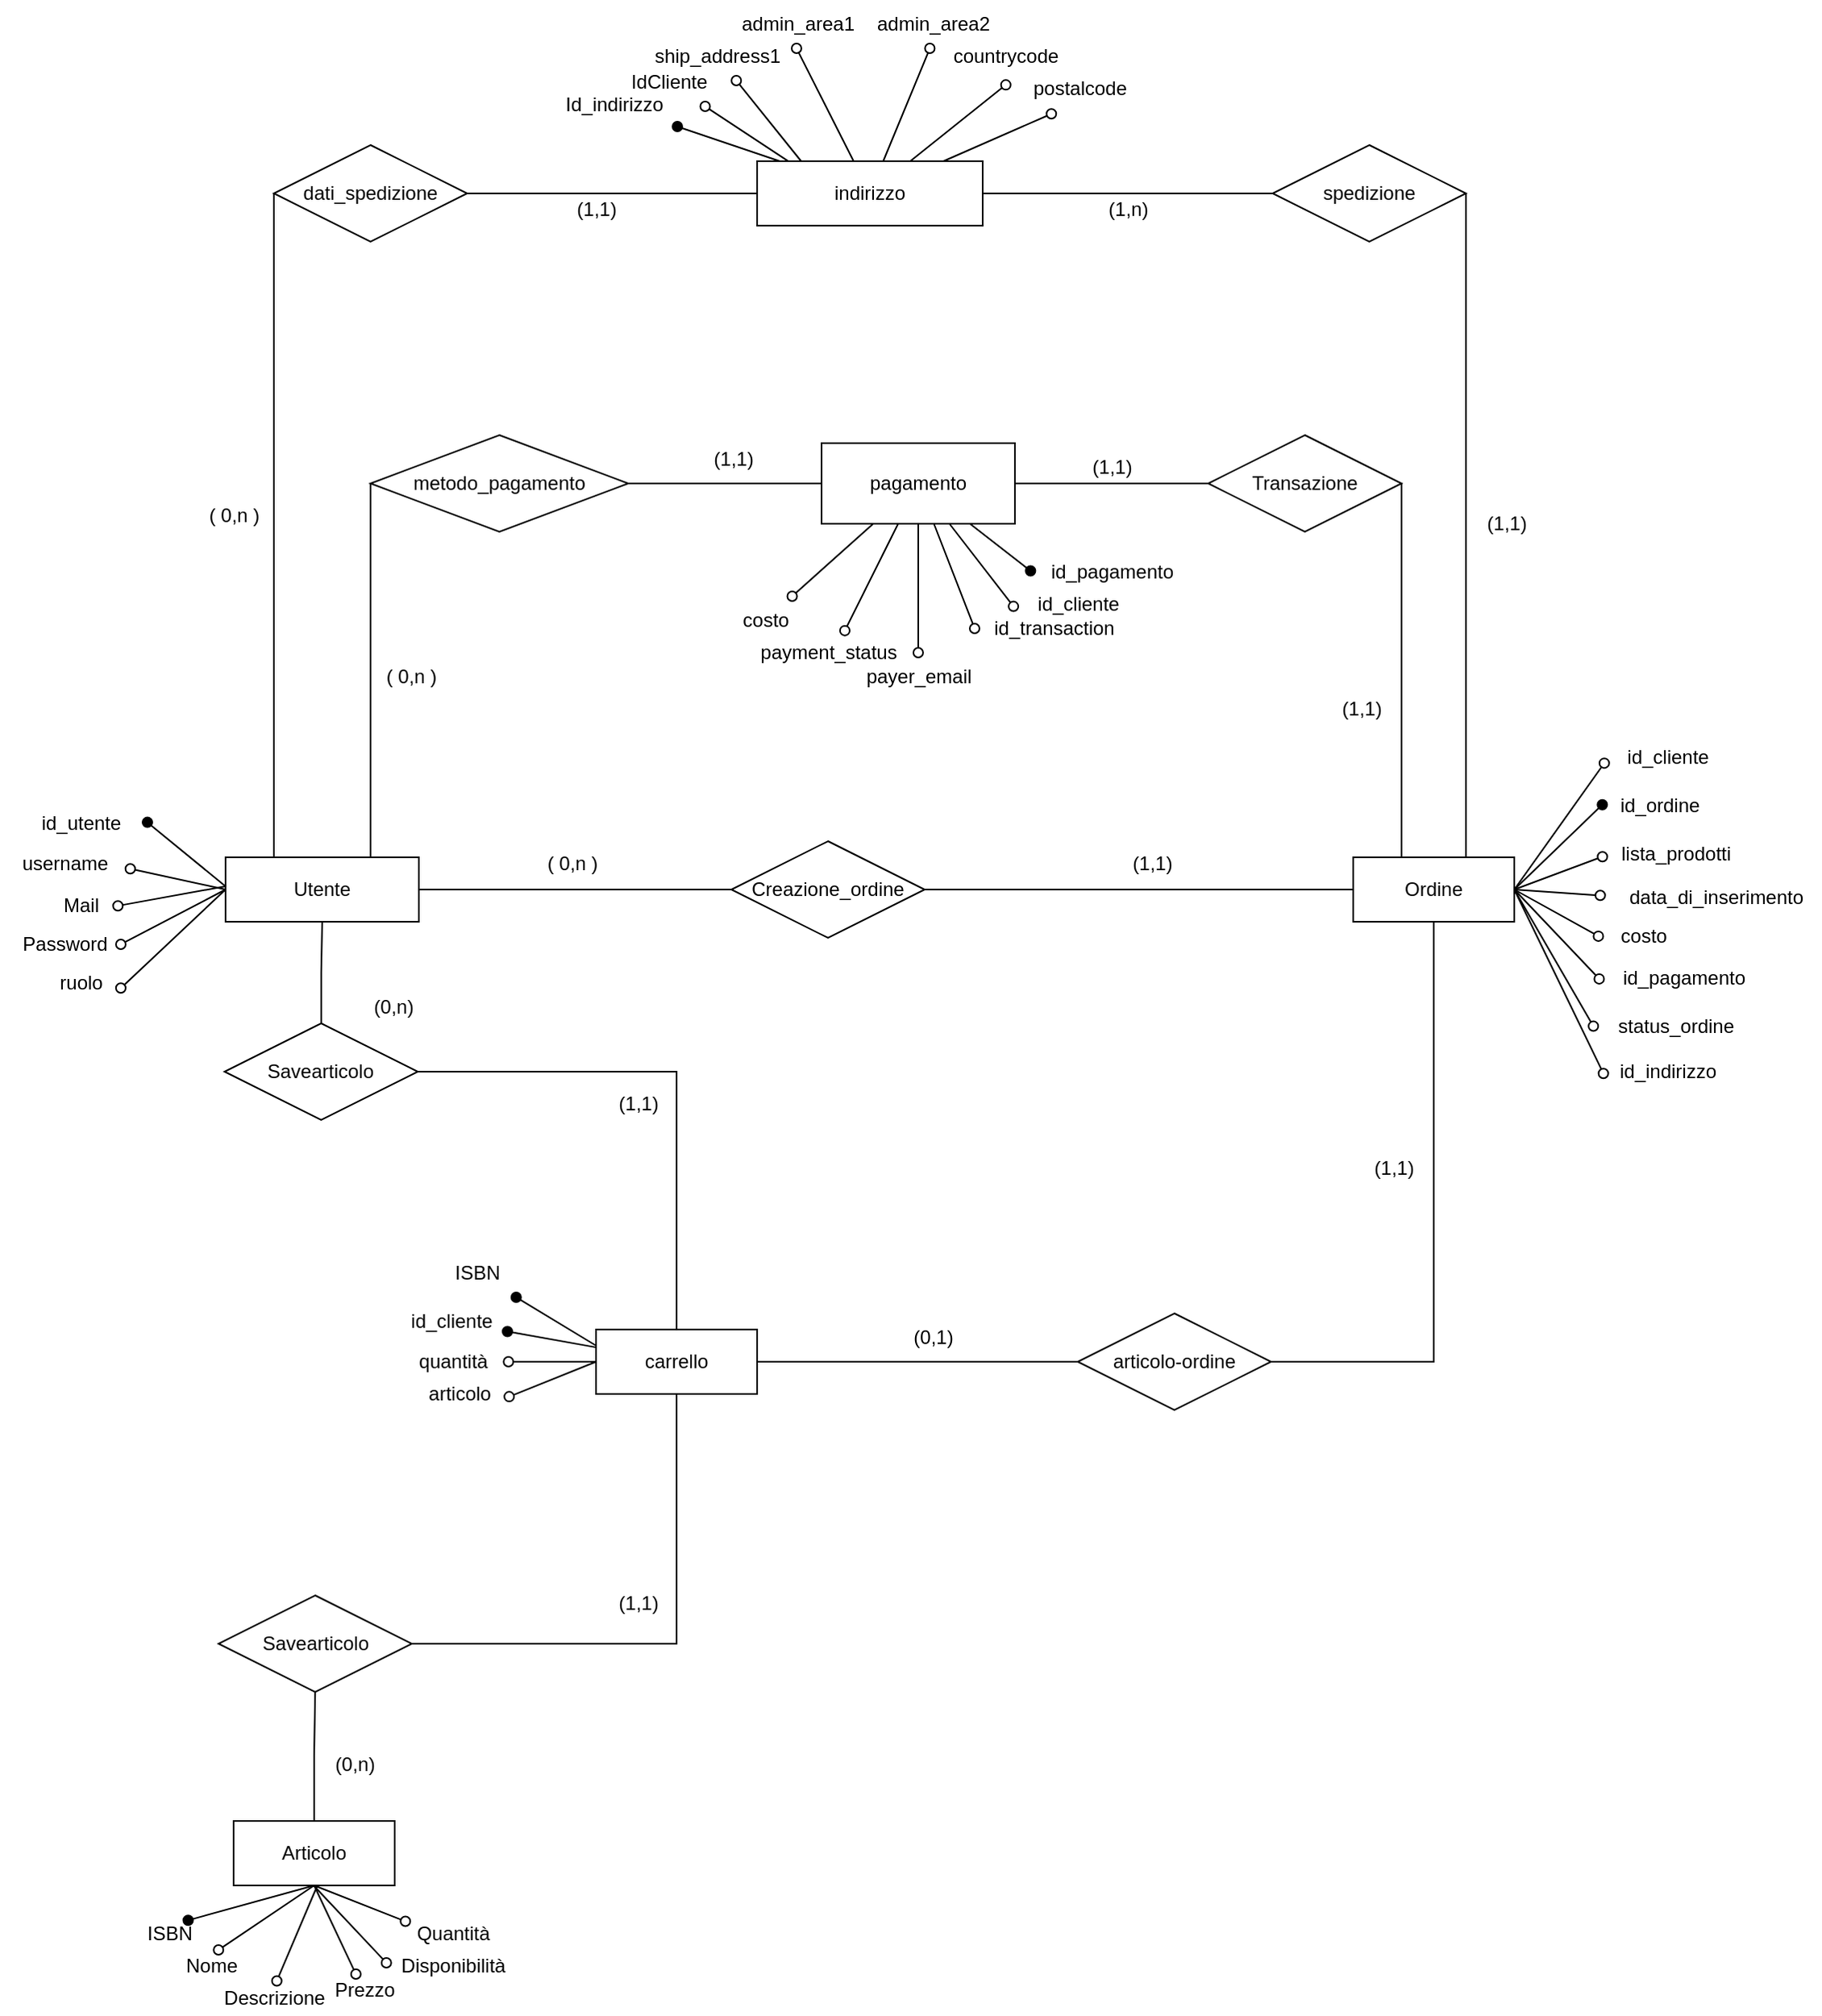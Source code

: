 <mxfile version="20.8.5" type="device"><diagram id="s4-X0F4J8f-oM6uxIQLd" name="Page-1"><mxGraphModel dx="2736" dy="3329" grid="1" gridSize="10" guides="1" tooltips="1" connect="1" arrows="1" fold="1" page="1" pageScale="1" pageWidth="827" pageHeight="1169" math="0" shadow="0"><root><mxCell id="0"/><mxCell id="1" parent="0"/><mxCell id="kts2drxW9-Rgoy_wRxIg-16" value="" style="edgeStyle=orthogonalEdgeStyle;rounded=0;orthogonalLoop=1;jettySize=auto;html=1;endArrow=none;endFill=0;startArrow=none;" parent="1" source="XBCKdjsKFvQC76jms-Pz-23" target="kts2drxW9-Rgoy_wRxIg-15" edge="1"><mxGeometry relative="1" as="geometry"><mxPoint x="410" y="-540" as="sourcePoint"/></mxGeometry></mxCell><mxCell id="7QX3rVNsR_C5F85BsBjt-18" style="edgeStyle=orthogonalEdgeStyle;rounded=0;orthogonalLoop=1;jettySize=auto;html=1;entryX=0;entryY=0.5;entryDx=0;entryDy=0;endArrow=none;endFill=0;exitX=0.25;exitY=0;exitDx=0;exitDy=0;" parent="1" source="kts2drxW9-Rgoy_wRxIg-2" target="7QX3rVNsR_C5F85BsBjt-24" edge="1"><mxGeometry relative="1" as="geometry"><Array as="points"><mxPoint x="-40" y="-900"/><mxPoint x="-40" y="-900"/></Array></mxGeometry></mxCell><mxCell id="qbfMQpIWBdGyVCfQcir_-16" style="rounded=0;orthogonalLoop=1;jettySize=auto;html=1;entryX=1;entryY=0.605;entryDx=0;entryDy=0;entryPerimeter=0;endArrow=oval;endFill=0;exitX=0;exitY=0.5;exitDx=0;exitDy=0;" parent="1" source="kts2drxW9-Rgoy_wRxIg-2" target="qbfMQpIWBdGyVCfQcir_-15" edge="1"><mxGeometry relative="1" as="geometry"/></mxCell><mxCell id="kts2drxW9-Rgoy_wRxIg-2" value="Utente" style="whiteSpace=wrap;html=1;align=center;" parent="1" vertex="1"><mxGeometry x="-70" y="-648" width="120" height="40" as="geometry"/></mxCell><mxCell id="7QX3rVNsR_C5F85BsBjt-29" style="rounded=0;orthogonalLoop=1;jettySize=auto;html=1;endArrow=none;endFill=0;startArrow=oval;startFill=1;exitX=-0.005;exitY=0.478;exitDx=0;exitDy=0;exitPerimeter=0;entryX=1;entryY=0.5;entryDx=0;entryDy=0;" parent="1" source="7QX3rVNsR_C5F85BsBjt-26" target="kts2drxW9-Rgoy_wRxIg-15" edge="1"><mxGeometry relative="1" as="geometry"><mxPoint x="790" y="-480" as="targetPoint"/></mxGeometry></mxCell><mxCell id="7QX3rVNsR_C5F85BsBjt-30" style="edgeStyle=none;rounded=0;orthogonalLoop=1;jettySize=auto;html=1;startArrow=oval;startFill=0;endArrow=none;endFill=0;exitX=-0.003;exitY=0.553;exitDx=0;exitDy=0;exitPerimeter=0;entryX=1;entryY=0.5;entryDx=0;entryDy=0;" parent="1" source="7QX3rVNsR_C5F85BsBjt-27" target="kts2drxW9-Rgoy_wRxIg-15" edge="1"><mxGeometry relative="1" as="geometry"><mxPoint x="730" y="-550" as="targetPoint"/></mxGeometry></mxCell><mxCell id="7QX3rVNsR_C5F85BsBjt-33" style="edgeStyle=none;rounded=0;orthogonalLoop=1;jettySize=auto;html=1;entryX=1;entryY=0.5;entryDx=0;entryDy=0;startArrow=oval;startFill=0;endArrow=none;endFill=0;exitX=-0.056;exitY=0.498;exitDx=0;exitDy=0;exitPerimeter=0;" parent="1" source="7QX3rVNsR_C5F85BsBjt-28" target="kts2drxW9-Rgoy_wRxIg-15" edge="1"><mxGeometry relative="1" as="geometry"><mxPoint x="750" y="-540" as="sourcePoint"/></mxGeometry></mxCell><mxCell id="7QX3rVNsR_C5F85BsBjt-41" style="edgeStyle=none;rounded=0;orthogonalLoop=1;jettySize=auto;html=1;entryX=-0.051;entryY=0.455;entryDx=0;entryDy=0;entryPerimeter=0;startArrow=none;startFill=0;endArrow=oval;endFill=0;exitX=1;exitY=0.5;exitDx=0;exitDy=0;" parent="1" source="kts2drxW9-Rgoy_wRxIg-15" target="7QX3rVNsR_C5F85BsBjt-40" edge="1"><mxGeometry relative="1" as="geometry"/></mxCell><mxCell id="wwx9iegYV2lfpSo-xm41-9" style="edgeStyle=orthogonalEdgeStyle;rounded=0;orthogonalLoop=1;jettySize=auto;html=1;entryX=1;entryY=0.5;entryDx=0;entryDy=0;endArrow=none;endFill=0;" parent="1" source="kts2drxW9-Rgoy_wRxIg-15" target="wwx9iegYV2lfpSo-xm41-8" edge="1"><mxGeometry relative="1" as="geometry"><Array as="points"><mxPoint x="700" y="-900"/><mxPoint x="700" y="-900"/></Array></mxGeometry></mxCell><mxCell id="wwx9iegYV2lfpSo-xm41-21" style="edgeStyle=none;rounded=0;orthogonalLoop=1;jettySize=auto;html=1;entryX=-0.059;entryY=0.619;entryDx=0;entryDy=0;entryPerimeter=0;startArrow=none;startFill=0;endArrow=oval;endFill=0;exitX=1;exitY=0.5;exitDx=0;exitDy=0;" parent="1" source="kts2drxW9-Rgoy_wRxIg-15" target="V4Gx_IYqoCkINgFomZX1-9" edge="1"><mxGeometry relative="1" as="geometry"/></mxCell><mxCell id="wwx9iegYV2lfpSo-xm41-22" style="edgeStyle=none;rounded=0;orthogonalLoop=1;jettySize=auto;html=1;entryX=-0.023;entryY=0.515;entryDx=0;entryDy=0;entryPerimeter=0;startArrow=none;startFill=0;endArrow=oval;endFill=0;exitX=1;exitY=0.5;exitDx=0;exitDy=0;" parent="1" source="kts2drxW9-Rgoy_wRxIg-15" target="wwx9iegYV2lfpSo-xm41-20" edge="1"><mxGeometry relative="1" as="geometry"/></mxCell><mxCell id="wwx9iegYV2lfpSo-xm41-23" style="edgeStyle=none;rounded=0;orthogonalLoop=1;jettySize=auto;html=1;entryX=-0.009;entryY=0.493;entryDx=0;entryDy=0;entryPerimeter=0;startArrow=none;startFill=0;endArrow=oval;endFill=0;exitX=1;exitY=0.5;exitDx=0;exitDy=0;" parent="1" source="kts2drxW9-Rgoy_wRxIg-15" target="wwx9iegYV2lfpSo-xm41-19" edge="1"><mxGeometry relative="1" as="geometry"/></mxCell><mxCell id="wwx9iegYV2lfpSo-xm41-24" style="edgeStyle=none;rounded=0;orthogonalLoop=1;jettySize=auto;html=1;entryX=0.004;entryY=0.537;entryDx=0;entryDy=0;entryPerimeter=0;startArrow=none;startFill=0;endArrow=oval;endFill=0;exitX=1;exitY=0.5;exitDx=0;exitDy=0;" parent="1" source="kts2drxW9-Rgoy_wRxIg-15" target="wwx9iegYV2lfpSo-xm41-17" edge="1"><mxGeometry relative="1" as="geometry"/></mxCell><mxCell id="kts2drxW9-Rgoy_wRxIg-15" value="Ordine" style="whiteSpace=wrap;html=1;align=center;" parent="1" vertex="1"><mxGeometry x="630" y="-648" width="100" height="40" as="geometry"/></mxCell><mxCell id="lJ9yZsuWNNTCc3tosbG6-1" style="edgeStyle=orthogonalEdgeStyle;rounded=0;orthogonalLoop=1;jettySize=auto;html=1;endArrow=none;endFill=0;startArrow=none;entryX=1;entryY=0.5;entryDx=0;entryDy=0;" parent="1" source="lJ9yZsuWNNTCc3tosbG6-21" target="qbfMQpIWBdGyVCfQcir_-3" edge="1"><mxGeometry relative="1" as="geometry"><mxPoint x="850" y="-220" as="targetPoint"/><mxPoint x="630" y="-220" as="sourcePoint"/><Array as="points"><mxPoint x="390" y="-335"/><mxPoint x="390" y="-335"/></Array></mxGeometry></mxCell><mxCell id="uWMy1ayXVv9Ma8curhHA-2" value="( 0,n )" style="text;html=1;align=center;verticalAlign=middle;resizable=0;points=[];autosize=1;strokeColor=none;fillColor=none;" parent="1" vertex="1"><mxGeometry x="120" y="-654" width="50" height="20" as="geometry"/></mxCell><mxCell id="sq5iWPp5U-eIi9VB3LV5-4" value="(1,1)" style="text;html=1;align=center;verticalAlign=middle;resizable=0;points=[];autosize=1;strokeColor=none;fillColor=none;" parent="1" vertex="1"><mxGeometry x="630" y="-470" width="50" height="30" as="geometry"/></mxCell><mxCell id="lJ9yZsuWNNTCc3tosbG6-39" style="edgeStyle=orthogonalEdgeStyle;rounded=0;orthogonalLoop=1;jettySize=auto;html=1;endArrow=none;endFill=0;entryX=0.5;entryY=1;entryDx=0;entryDy=0;" parent="1" source="lJ9yZsuWNNTCc3tosbG6-2" target="lJ9yZsuWNNTCc3tosbG6-26" edge="1"><mxGeometry relative="1" as="geometry"><mxPoint x="195.64" y="-290" as="targetPoint"/></mxGeometry></mxCell><mxCell id="qbfMQpIWBdGyVCfQcir_-13" style="edgeStyle=none;rounded=0;orthogonalLoop=1;jettySize=auto;html=1;entryX=-0.01;entryY=0.4;entryDx=0;entryDy=0;entryPerimeter=0;endArrow=oval;endFill=0;" parent="1" target="7QX3rVNsR_C5F85BsBjt-51" edge="1"><mxGeometry relative="1" as="geometry"><mxPoint x="-15.36" y="-10" as="sourcePoint"/></mxGeometry></mxCell><mxCell id="lJ9yZsuWNNTCc3tosbG6-2" value="Articolo" style="whiteSpace=wrap;html=1;align=center;" parent="1" vertex="1"><mxGeometry x="-65" y="-50" width="100" height="40" as="geometry"/></mxCell><mxCell id="lJ9yZsuWNNTCc3tosbG6-40" style="edgeStyle=orthogonalEdgeStyle;rounded=0;orthogonalLoop=1;jettySize=auto;html=1;endArrow=none;endFill=0;entryX=0.5;entryY=1;entryDx=0;entryDy=0;startArrow=none;" parent="1" source="qbfMQpIWBdGyVCfQcir_-1" target="kts2drxW9-Rgoy_wRxIg-2" edge="1"><mxGeometry relative="1" as="geometry"><mxPoint x="-30" y="-650" as="targetPoint"/></mxGeometry></mxCell><mxCell id="qbfMQpIWBdGyVCfQcir_-4" style="edgeStyle=orthogonalEdgeStyle;rounded=0;orthogonalLoop=1;jettySize=auto;html=1;entryX=0.5;entryY=1;entryDx=0;entryDy=0;endArrow=none;endFill=0;" parent="1" source="lJ9yZsuWNNTCc3tosbG6-26" target="qbfMQpIWBdGyVCfQcir_-3" edge="1"><mxGeometry relative="1" as="geometry"/></mxCell><mxCell id="lJ9yZsuWNNTCc3tosbG6-26" value="Savearticolo" style="shape=rhombus;perimeter=rhombusPerimeter;whiteSpace=wrap;html=1;align=center;" parent="1" vertex="1"><mxGeometry x="-74.36" y="-190" width="120" height="60" as="geometry"/></mxCell><mxCell id="lJ9yZsuWNNTCc3tosbG6-27" value="(0,n)" style="text;html=1;align=center;verticalAlign=middle;resizable=0;points=[];autosize=1;strokeColor=none;fillColor=none;" parent="1" vertex="1"><mxGeometry x="14.36" y="-565" width="40" height="20" as="geometry"/></mxCell><mxCell id="lJ9yZsuWNNTCc3tosbG6-28" value="(0,n)" style="text;html=1;align=center;verticalAlign=middle;resizable=0;points=[];autosize=1;strokeColor=none;fillColor=none;" parent="1" vertex="1"><mxGeometry x="210" y="-350" width="40" height="20" as="geometry"/></mxCell><mxCell id="qbfMQpIWBdGyVCfQcir_-14" style="edgeStyle=orthogonalEdgeStyle;rounded=0;orthogonalLoop=1;jettySize=auto;html=1;entryX=0.5;entryY=1;entryDx=0;entryDy=0;endArrow=none;endFill=0;" parent="1" source="lJ9yZsuWNNTCc3tosbG6-21" target="kts2drxW9-Rgoy_wRxIg-15" edge="1"><mxGeometry relative="1" as="geometry"/></mxCell><mxCell id="lJ9yZsuWNNTCc3tosbG6-21" value="articolo-ordine" style="shape=rhombus;perimeter=rhombusPerimeter;whiteSpace=wrap;html=1;align=center;" parent="1" vertex="1"><mxGeometry x="459" y="-365" width="120" height="60" as="geometry"/></mxCell><mxCell id="lJ9yZsuWNNTCc3tosbG6-60" value="(1,1)" style="text;html=1;align=center;verticalAlign=middle;resizable=0;points=[];autosize=1;strokeColor=none;fillColor=none;" parent="1" vertex="1"><mxGeometry x="480" y="-659" width="50" height="30" as="geometry"/></mxCell><mxCell id="7QX3rVNsR_C5F85BsBjt-2" style="edgeStyle=none;rounded=0;orthogonalLoop=1;jettySize=auto;html=1;endArrow=oval;endFill=1;exitX=0.1;exitY=0;exitDx=0;exitDy=0;exitPerimeter=0;" parent="1" source="gSzSMbBbOh4r_G4Ytw7a-1" target="gSzSMbBbOh4r_G4Ytw7a-19" edge="1"><mxGeometry relative="1" as="geometry"><mxPoint x="225" y="-1094" as="sourcePoint"/></mxGeometry></mxCell><mxCell id="7QX3rVNsR_C5F85BsBjt-3" style="edgeStyle=none;rounded=0;orthogonalLoop=1;jettySize=auto;html=1;endArrow=oval;endFill=0;exitX=0.152;exitY=0.033;exitDx=0;exitDy=0;exitPerimeter=0;" parent="1" source="gSzSMbBbOh4r_G4Ytw7a-1" target="gSzSMbBbOh4r_G4Ytw7a-18" edge="1"><mxGeometry relative="1" as="geometry"><mxPoint x="251.875" y="-1094" as="sourcePoint"/></mxGeometry></mxCell><mxCell id="7QX3rVNsR_C5F85BsBjt-5" style="edgeStyle=none;rounded=0;orthogonalLoop=1;jettySize=auto;html=1;endArrow=oval;endFill=0;exitX=0.195;exitY=0;exitDx=0;exitDy=0;exitPerimeter=0;" parent="1" source="gSzSMbBbOh4r_G4Ytw7a-1" target="gSzSMbBbOh4r_G4Ytw7a-10" edge="1"><mxGeometry relative="1" as="geometry"><mxPoint x="268.571" y="-1094" as="sourcePoint"/></mxGeometry></mxCell><mxCell id="wwx9iegYV2lfpSo-xm41-11" style="rounded=0;orthogonalLoop=1;jettySize=auto;html=1;entryX=0.494;entryY=1;entryDx=0;entryDy=0;entryPerimeter=0;endArrow=oval;endFill=0;startArrow=none;startFill=0;" parent="1" source="gSzSMbBbOh4r_G4Ytw7a-1" target="V4Gx_IYqoCkINgFomZX1-5" edge="1"><mxGeometry relative="1" as="geometry"/></mxCell><mxCell id="wwx9iegYV2lfpSo-xm41-12" style="rounded=0;orthogonalLoop=1;jettySize=auto;html=1;entryX=0.48;entryY=1;entryDx=0;entryDy=0;entryPerimeter=0;endArrow=oval;endFill=0;startArrow=none;startFill=0;" parent="1" source="gSzSMbBbOh4r_G4Ytw7a-1" target="V4Gx_IYqoCkINgFomZX1-6" edge="1"><mxGeometry relative="1" as="geometry"/></mxCell><mxCell id="wwx9iegYV2lfpSo-xm41-13" style="rounded=0;orthogonalLoop=1;jettySize=auto;html=1;entryX=0.504;entryY=1.089;entryDx=0;entryDy=0;entryPerimeter=0;endArrow=oval;endFill=0;startArrow=none;startFill=0;" parent="1" source="gSzSMbBbOh4r_G4Ytw7a-1" target="V4Gx_IYqoCkINgFomZX1-8" edge="1"><mxGeometry relative="1" as="geometry"/></mxCell><mxCell id="wwx9iegYV2lfpSo-xm41-14" style="rounded=0;orthogonalLoop=1;jettySize=auto;html=1;entryX=0.283;entryY=1.022;entryDx=0;entryDy=0;entryPerimeter=0;endArrow=oval;endFill=0;startArrow=none;startFill=0;" parent="1" source="gSzSMbBbOh4r_G4Ytw7a-1" target="V4Gx_IYqoCkINgFomZX1-7" edge="1"><mxGeometry relative="1" as="geometry"/></mxCell><mxCell id="gSzSMbBbOh4r_G4Ytw7a-1" value="indirizzo" style="rounded=0;whiteSpace=wrap;html=1;strokeColor=#000000;fillColor=#FFFFFF;" parent="1" vertex="1"><mxGeometry x="260" y="-1080" width="140" height="40" as="geometry"/></mxCell><mxCell id="gSzSMbBbOh4r_G4Ytw7a-15" style="edgeStyle=none;rounded=0;orthogonalLoop=1;jettySize=auto;html=1;entryX=0.1;entryY=0.5;entryDx=0;entryDy=0;entryPerimeter=0;endArrow=oval;endFill=0;" parent="1" source="gSzSMbBbOh4r_G4Ytw7a-6" target="gSzSMbBbOh4r_G4Ytw7a-7" edge="1"><mxGeometry relative="1" as="geometry"/></mxCell><mxCell id="gSzSMbBbOh4r_G4Ytw7a-16" style="edgeStyle=none;rounded=0;orthogonalLoop=1;jettySize=auto;html=1;endArrow=oval;endFill=0;" parent="1" source="gSzSMbBbOh4r_G4Ytw7a-6" target="gSzSMbBbOh4r_G4Ytw7a-8" edge="1"><mxGeometry relative="1" as="geometry"/></mxCell><mxCell id="gSzSMbBbOh4r_G4Ytw7a-17" style="edgeStyle=none;rounded=0;orthogonalLoop=1;jettySize=auto;html=1;entryX=0.595;entryY=0.044;entryDx=0;entryDy=0;entryPerimeter=0;endArrow=oval;endFill=0;" parent="1" source="gSzSMbBbOh4r_G4Ytw7a-6" target="gSzSMbBbOh4r_G4Ytw7a-9" edge="1"><mxGeometry relative="1" as="geometry"/></mxCell><mxCell id="7QX3rVNsR_C5F85BsBjt-22" style="edgeStyle=orthogonalEdgeStyle;rounded=0;orthogonalLoop=1;jettySize=auto;html=1;endArrow=none;endFill=0;entryX=0.75;entryY=0;entryDx=0;entryDy=0;startArrow=none;exitX=0;exitY=0.5;exitDx=0;exitDy=0;" parent="1" source="7QX3rVNsR_C5F85BsBjt-23" target="kts2drxW9-Rgoy_wRxIg-2" edge="1"><mxGeometry relative="1" as="geometry"><mxPoint x="-10" y="-800" as="targetPoint"/><Array as="points"><mxPoint x="20" y="-800"/><mxPoint x="20" y="-800"/></Array></mxGeometry></mxCell><mxCell id="7QX3rVNsR_C5F85BsBjt-38" style="edgeStyle=none;rounded=0;orthogonalLoop=1;jettySize=auto;html=1;entryX=-0.003;entryY=0.476;entryDx=0;entryDy=0;entryPerimeter=0;startArrow=none;startFill=0;endArrow=oval;endFill=1;" parent="1" source="gSzSMbBbOh4r_G4Ytw7a-6" target="7QX3rVNsR_C5F85BsBjt-36" edge="1"><mxGeometry relative="1" as="geometry"/></mxCell><mxCell id="7QX3rVNsR_C5F85BsBjt-39" style="edgeStyle=none;rounded=0;orthogonalLoop=1;jettySize=auto;html=1;entryX=-0.07;entryY=0.543;entryDx=0;entryDy=0;entryPerimeter=0;startArrow=none;startFill=0;endArrow=oval;endFill=0;" parent="1" source="gSzSMbBbOh4r_G4Ytw7a-6" target="7QX3rVNsR_C5F85BsBjt-37" edge="1"><mxGeometry relative="1" as="geometry"/></mxCell><mxCell id="V4Gx_IYqoCkINgFomZX1-12" style="rounded=0;orthogonalLoop=1;jettySize=auto;html=1;endArrow=oval;endFill=0;" parent="1" source="gSzSMbBbOh4r_G4Ytw7a-6" target="V4Gx_IYqoCkINgFomZX1-11" edge="1"><mxGeometry relative="1" as="geometry"/></mxCell><mxCell id="wwx9iegYV2lfpSo-xm41-2" style="edgeStyle=orthogonalEdgeStyle;rounded=0;orthogonalLoop=1;jettySize=auto;html=1;endArrow=none;endFill=0;exitX=1;exitY=0.5;exitDx=0;exitDy=0;" parent="1" source="gSzSMbBbOh4r_G4Ytw7a-6" edge="1"><mxGeometry relative="1" as="geometry"><mxPoint x="660" y="-648" as="targetPoint"/><Array as="points"><mxPoint x="660" y="-880"/></Array></mxGeometry></mxCell><mxCell id="gSzSMbBbOh4r_G4Ytw7a-6" value="pagamento" style="rounded=0;whiteSpace=wrap;html=1;strokeColor=#000000;fillColor=#FFFFFF;" parent="1" vertex="1"><mxGeometry x="300" y="-905" width="120" height="50" as="geometry"/></mxCell><mxCell id="gSzSMbBbOh4r_G4Ytw7a-7" value="&amp;nbsp; &amp;nbsp;id_transaction" style="text;html=1;align=center;verticalAlign=middle;resizable=0;points=[];autosize=1;strokeColor=none;fillColor=none;" parent="1" vertex="1"><mxGeometry x="384" y="-805" width="110" height="30" as="geometry"/></mxCell><mxCell id="gSzSMbBbOh4r_G4Ytw7a-8" value="payer_email" style="text;html=1;align=center;verticalAlign=middle;resizable=0;points=[];autosize=1;strokeColor=none;fillColor=none;" parent="1" vertex="1"><mxGeometry x="315" y="-775" width="90" height="30" as="geometry"/></mxCell><mxCell id="gSzSMbBbOh4r_G4Ytw7a-9" value="payment_status" style="text;html=1;align=center;verticalAlign=middle;resizable=0;points=[];autosize=1;strokeColor=none;fillColor=none;" parent="1" vertex="1"><mxGeometry x="249" y="-790" width="110" height="30" as="geometry"/></mxCell><mxCell id="gSzSMbBbOh4r_G4Ytw7a-10" value="ship_address1" style="text;html=1;align=center;verticalAlign=middle;resizable=0;points=[];autosize=1;strokeColor=none;fillColor=none;" parent="1" vertex="1"><mxGeometry x="185" y="-1160" width="100" height="30" as="geometry"/></mxCell><mxCell id="gSzSMbBbOh4r_G4Ytw7a-18" value="IdCliente" style="text;html=1;align=center;verticalAlign=middle;resizable=0;points=[];autosize=1;strokeColor=none;fillColor=none;" parent="1" vertex="1"><mxGeometry x="170" y="-1144" width="70" height="30" as="geometry"/></mxCell><mxCell id="gSzSMbBbOh4r_G4Ytw7a-19" value="Id_indirizzo" style="text;html=1;align=center;verticalAlign=middle;resizable=0;points=[];autosize=1;strokeColor=none;fillColor=none;" parent="1" vertex="1"><mxGeometry x="130.5" y="-1130" width="80" height="30" as="geometry"/></mxCell><mxCell id="7QX3rVNsR_C5F85BsBjt-6" style="edgeStyle=none;rounded=0;orthogonalLoop=1;jettySize=auto;html=1;entryX=1.093;entryY=0.477;entryDx=0;entryDy=0;entryPerimeter=0;endArrow=oval;endFill=1;" parent="1" target="7QX3rVNsR_C5F85BsBjt-13" edge="1"><mxGeometry relative="1" as="geometry"><mxPoint x="-70" y="-630" as="sourcePoint"/></mxGeometry></mxCell><mxCell id="7QX3rVNsR_C5F85BsBjt-7" style="edgeStyle=none;rounded=0;orthogonalLoop=1;jettySize=auto;html=1;entryX=1.011;entryY=0.605;entryDx=0;entryDy=0;entryPerimeter=0;endArrow=oval;endFill=0;exitX=0;exitY=0.5;exitDx=0;exitDy=0;" parent="1" source="kts2drxW9-Rgoy_wRxIg-2" target="7QX3rVNsR_C5F85BsBjt-10" edge="1"><mxGeometry relative="1" as="geometry"><mxPoint x="-70" y="-670" as="sourcePoint"/></mxGeometry></mxCell><mxCell id="7QX3rVNsR_C5F85BsBjt-8" style="edgeStyle=none;rounded=0;orthogonalLoop=1;jettySize=auto;html=1;entryX=1.08;entryY=0.505;entryDx=0;entryDy=0;entryPerimeter=0;endArrow=oval;endFill=0;" parent="1" target="7QX3rVNsR_C5F85BsBjt-11" edge="1"><mxGeometry relative="1" as="geometry"><mxPoint x="-70" y="-630" as="sourcePoint"/></mxGeometry></mxCell><mxCell id="7QX3rVNsR_C5F85BsBjt-9" style="edgeStyle=none;rounded=0;orthogonalLoop=1;jettySize=auto;html=1;entryX=1;entryY=0.5;entryDx=0;entryDy=0;entryPerimeter=0;endArrow=oval;endFill=0;exitX=0;exitY=0.5;exitDx=0;exitDy=0;" parent="1" source="kts2drxW9-Rgoy_wRxIg-2" target="7QX3rVNsR_C5F85BsBjt-12" edge="1"><mxGeometry relative="1" as="geometry"><mxPoint x="-70" y="-670" as="sourcePoint"/></mxGeometry></mxCell><mxCell id="7QX3rVNsR_C5F85BsBjt-10" value="&lt;span&gt;username&lt;/span&gt;" style="text;html=1;align=center;verticalAlign=middle;resizable=0;points=[];autosize=1;strokeColor=none;fillColor=none;" parent="1" vertex="1"><mxGeometry x="-210" y="-659" width="80" height="30" as="geometry"/></mxCell><mxCell id="7QX3rVNsR_C5F85BsBjt-11" value="Mail" style="text;html=1;align=center;verticalAlign=middle;resizable=0;points=[];autosize=1;strokeColor=none;fillColor=none;" parent="1" vertex="1"><mxGeometry x="-180" y="-628" width="40" height="20" as="geometry"/></mxCell><mxCell id="7QX3rVNsR_C5F85BsBjt-12" value="Password" style="text;html=1;align=center;verticalAlign=middle;resizable=0;points=[];autosize=1;strokeColor=none;fillColor=none;" parent="1" vertex="1"><mxGeometry x="-205" y="-604" width="70" height="20" as="geometry"/></mxCell><mxCell id="7QX3rVNsR_C5F85BsBjt-13" value="id_utente" style="text;html=1;align=center;verticalAlign=middle;resizable=0;points=[];autosize=1;strokeColor=none;fillColor=none;" parent="1" vertex="1"><mxGeometry x="-195" y="-684" width="70" height="30" as="geometry"/></mxCell><mxCell id="wwx9iegYV2lfpSo-xm41-7" style="edgeStyle=orthogonalEdgeStyle;rounded=0;orthogonalLoop=1;jettySize=auto;html=1;entryX=0;entryY=0.5;entryDx=0;entryDy=0;endArrow=none;endFill=0;" parent="1" source="7QX3rVNsR_C5F85BsBjt-24" target="gSzSMbBbOh4r_G4Ytw7a-1" edge="1"><mxGeometry relative="1" as="geometry"/></mxCell><mxCell id="7QX3rVNsR_C5F85BsBjt-24" value="dati_spedizione" style="shape=rhombus;perimeter=rhombusPerimeter;whiteSpace=wrap;html=1;align=center;" parent="1" vertex="1"><mxGeometry x="-40" y="-1090" width="120" height="60" as="geometry"/></mxCell><mxCell id="XBCKdjsKFvQC76jms-Pz-23" value="Creazione_ordine" style="shape=rhombus;perimeter=rhombusPerimeter;whiteSpace=wrap;html=1;align=center;" parent="1" vertex="1"><mxGeometry x="244" y="-658" width="120" height="60" as="geometry"/></mxCell><mxCell id="7QX3rVNsR_C5F85BsBjt-25" value="" style="edgeStyle=orthogonalEdgeStyle;rounded=0;orthogonalLoop=1;jettySize=auto;html=1;endArrow=none;endFill=0;exitX=1;exitY=0.5;exitDx=0;exitDy=0;" parent="1" source="kts2drxW9-Rgoy_wRxIg-2" target="XBCKdjsKFvQC76jms-Pz-23" edge="1"><mxGeometry relative="1" as="geometry"><mxPoint x="50" y="-628.0" as="sourcePoint"/><mxPoint x="415.0" y="-540" as="targetPoint"/></mxGeometry></mxCell><mxCell id="7QX3rVNsR_C5F85BsBjt-26" value="id_ordine" style="text;html=1;align=center;verticalAlign=middle;resizable=0;points=[];autosize=1;strokeColor=none;fillColor=none;" parent="1" vertex="1"><mxGeometry x="785" y="-695" width="70" height="30" as="geometry"/></mxCell><mxCell id="7QX3rVNsR_C5F85BsBjt-27" value="lista_prodotti" style="text;html=1;align=center;verticalAlign=middle;resizable=0;points=[];autosize=1;strokeColor=none;fillColor=none;" parent="1" vertex="1"><mxGeometry x="785" y="-665" width="90" height="30" as="geometry"/></mxCell><mxCell id="7QX3rVNsR_C5F85BsBjt-28" value="costo" style="text;html=1;align=center;verticalAlign=middle;resizable=0;points=[];autosize=1;strokeColor=none;fillColor=none;" parent="1" vertex="1"><mxGeometry x="785" y="-614" width="50" height="30" as="geometry"/></mxCell><mxCell id="7QX3rVNsR_C5F85BsBjt-36" value="id_pagamento" style="text;html=1;align=center;verticalAlign=middle;resizable=0;points=[];autosize=1;strokeColor=none;fillColor=none;" parent="1" vertex="1"><mxGeometry x="430" y="-840" width="100" height="30" as="geometry"/></mxCell><mxCell id="7QX3rVNsR_C5F85BsBjt-37" value="id_cliente" style="text;html=1;align=center;verticalAlign=middle;resizable=0;points=[];autosize=1;strokeColor=none;fillColor=none;" parent="1" vertex="1"><mxGeometry x="424" y="-820" width="70" height="30" as="geometry"/></mxCell><mxCell id="7QX3rVNsR_C5F85BsBjt-40" value="data_di_inserimento" style="text;html=1;align=center;verticalAlign=middle;resizable=0;points=[];autosize=1;strokeColor=none;fillColor=none;" parent="1" vertex="1"><mxGeometry x="790" y="-638" width="130" height="30" as="geometry"/></mxCell><mxCell id="7QX3rVNsR_C5F85BsBjt-42" style="edgeStyle=none;rounded=0;orthogonalLoop=1;jettySize=auto;html=1;endArrow=oval;endFill=1;entryX=0.795;entryY=0.08;entryDx=0;entryDy=0;entryPerimeter=0;" parent="1" target="7QX3rVNsR_C5F85BsBjt-47" edge="1"><mxGeometry relative="1" as="geometry"><mxPoint x="-15" y="-10" as="sourcePoint"/><mxPoint x="-164.36" y="60" as="targetPoint"/></mxGeometry></mxCell><mxCell id="7QX3rVNsR_C5F85BsBjt-43" style="edgeStyle=none;rounded=0;orthogonalLoop=1;jettySize=auto;html=1;entryX=0.6;entryY=0;entryDx=0;entryDy=0;entryPerimeter=0;endArrow=oval;endFill=0;" parent="1" target="7QX3rVNsR_C5F85BsBjt-48" edge="1"><mxGeometry relative="1" as="geometry"><mxPoint x="-15" y="-10" as="sourcePoint"/></mxGeometry></mxCell><mxCell id="7QX3rVNsR_C5F85BsBjt-44" style="edgeStyle=none;rounded=0;orthogonalLoop=1;jettySize=auto;html=1;entryX=0.523;entryY=-0.038;entryDx=0;entryDy=0;entryPerimeter=0;endArrow=oval;endFill=0;" parent="1" target="7QX3rVNsR_C5F85BsBjt-49" edge="1"><mxGeometry relative="1" as="geometry"><mxPoint x="-13" y="-10" as="sourcePoint"/></mxGeometry></mxCell><mxCell id="7QX3rVNsR_C5F85BsBjt-46" style="edgeStyle=none;rounded=0;orthogonalLoop=1;jettySize=auto;html=1;endArrow=oval;endFill=0;" parent="1" target="7QX3rVNsR_C5F85BsBjt-50" edge="1"><mxGeometry relative="1" as="geometry"><mxPoint x="-15" y="-10" as="sourcePoint"/><mxPoint x="75" y="150" as="targetPoint"/></mxGeometry></mxCell><mxCell id="7QX3rVNsR_C5F85BsBjt-47" value="ISBN" style="text;html=1;align=center;verticalAlign=middle;resizable=0;points=[];autosize=1;strokeColor=none;fillColor=none;" parent="1" vertex="1"><mxGeometry x="-125.0" y="10" width="40" height="20" as="geometry"/></mxCell><mxCell id="7QX3rVNsR_C5F85BsBjt-48" value="Nome" style="text;html=1;align=center;verticalAlign=middle;resizable=0;points=[];autosize=1;strokeColor=none;fillColor=none;" parent="1" vertex="1"><mxGeometry x="-104.36" y="30" width="50" height="20" as="geometry"/></mxCell><mxCell id="7QX3rVNsR_C5F85BsBjt-49" value="Descrizione" style="text;html=1;align=center;verticalAlign=middle;resizable=0;points=[];autosize=1;strokeColor=none;fillColor=none;" parent="1" vertex="1"><mxGeometry x="-80" y="50" width="80" height="20" as="geometry"/></mxCell><mxCell id="7QX3rVNsR_C5F85BsBjt-50" value="Prezzo" style="text;html=1;align=center;verticalAlign=middle;resizable=0;points=[];autosize=1;strokeColor=none;fillColor=none;" parent="1" vertex="1"><mxGeometry x="-9.36" y="45" width="50" height="20" as="geometry"/></mxCell><mxCell id="7QX3rVNsR_C5F85BsBjt-51" value="Disponibilità" style="text;html=1;align=center;verticalAlign=middle;resizable=0;points=[];autosize=1;strokeColor=none;fillColor=none;" parent="1" vertex="1"><mxGeometry x="30.64" y="30" width="80" height="20" as="geometry"/></mxCell><mxCell id="7QX3rVNsR_C5F85BsBjt-52" style="rounded=0;orthogonalLoop=1;jettySize=auto;html=1;endArrow=oval;endFill=0;entryX=0.017;entryY=0.113;entryDx=0;entryDy=0;entryPerimeter=0;exitX=0.5;exitY=1;exitDx=0;exitDy=0;" parent="1" source="lJ9yZsuWNNTCc3tosbG6-2" target="7QX3rVNsR_C5F85BsBjt-53" edge="1"><mxGeometry relative="1" as="geometry"><mxPoint x="-15" y="110" as="targetPoint"/><mxPoint x="-15" y="110" as="sourcePoint"/></mxGeometry></mxCell><mxCell id="7QX3rVNsR_C5F85BsBjt-53" value="Quantità" style="text;html=1;align=center;verticalAlign=middle;resizable=0;points=[];autosize=1;strokeColor=none;fillColor=none;" parent="1" vertex="1"><mxGeometry x="40.64" y="10" width="60" height="20" as="geometry"/></mxCell><mxCell id="V4Gx_IYqoCkINgFomZX1-5" value="admin_area1" style="text;html=1;align=center;verticalAlign=middle;resizable=0;points=[];autosize=1;strokeColor=none;fillColor=none;" parent="1" vertex="1"><mxGeometry x="240" y="-1180" width="90" height="30" as="geometry"/></mxCell><mxCell id="V4Gx_IYqoCkINgFomZX1-6" value="admin_area2" style="text;html=1;align=center;verticalAlign=middle;resizable=0;points=[];autosize=1;strokeColor=none;fillColor=none;" parent="1" vertex="1"><mxGeometry x="324" y="-1180" width="90" height="30" as="geometry"/></mxCell><mxCell id="V4Gx_IYqoCkINgFomZX1-7" value="postalcode" style="text;html=1;align=center;verticalAlign=middle;resizable=0;points=[];autosize=1;strokeColor=none;fillColor=none;" parent="1" vertex="1"><mxGeometry x="420" y="-1140" width="80" height="30" as="geometry"/></mxCell><mxCell id="V4Gx_IYqoCkINgFomZX1-8" value="countrycode" style="text;html=1;align=center;verticalAlign=middle;resizable=0;points=[];autosize=1;strokeColor=none;fillColor=none;" parent="1" vertex="1"><mxGeometry x="369" y="-1160" width="90" height="30" as="geometry"/></mxCell><mxCell id="V4Gx_IYqoCkINgFomZX1-9" value="id_cliente" style="text;html=1;align=center;verticalAlign=middle;resizable=0;points=[];autosize=1;strokeColor=none;fillColor=none;" parent="1" vertex="1"><mxGeometry x="790" y="-725" width="70" height="30" as="geometry"/></mxCell><mxCell id="V4Gx_IYqoCkINgFomZX1-11" value="costo" style="text;html=1;align=center;verticalAlign=middle;resizable=0;points=[];autosize=1;strokeColor=none;fillColor=none;" parent="1" vertex="1"><mxGeometry x="240" y="-810" width="50" height="30" as="geometry"/></mxCell><mxCell id="wwx9iegYV2lfpSo-xm41-1" value="" style="edgeStyle=orthogonalEdgeStyle;rounded=0;orthogonalLoop=1;jettySize=auto;html=1;endArrow=none;endFill=0;entryX=1;entryY=0.5;entryDx=0;entryDy=0;" parent="1" source="gSzSMbBbOh4r_G4Ytw7a-6" target="7QX3rVNsR_C5F85BsBjt-23" edge="1"><mxGeometry relative="1" as="geometry"><mxPoint x="20.0" y="-673" as="targetPoint"/><mxPoint x="315" y="-880" as="sourcePoint"/></mxGeometry></mxCell><mxCell id="7QX3rVNsR_C5F85BsBjt-23" value="metodo_pagamento" style="shape=rhombus;perimeter=rhombusPerimeter;whiteSpace=wrap;html=1;align=center;" parent="1" vertex="1"><mxGeometry x="20" y="-910" width="160" height="60" as="geometry"/></mxCell><mxCell id="wwx9iegYV2lfpSo-xm41-4" value="Transazione" style="shape=rhombus;perimeter=rhombusPerimeter;whiteSpace=wrap;html=1;align=center;" parent="1" vertex="1"><mxGeometry x="540" y="-910" width="120" height="60" as="geometry"/></mxCell><mxCell id="wwx9iegYV2lfpSo-xm41-10" style="edgeStyle=orthogonalEdgeStyle;rounded=0;orthogonalLoop=1;jettySize=auto;html=1;entryX=1;entryY=0.5;entryDx=0;entryDy=0;endArrow=none;endFill=0;" parent="1" source="wwx9iegYV2lfpSo-xm41-8" target="gSzSMbBbOh4r_G4Ytw7a-1" edge="1"><mxGeometry relative="1" as="geometry"/></mxCell><mxCell id="wwx9iegYV2lfpSo-xm41-8" value="spedizione" style="shape=rhombus;perimeter=rhombusPerimeter;whiteSpace=wrap;html=1;align=center;" parent="1" vertex="1"><mxGeometry x="580" y="-1090" width="120" height="60" as="geometry"/></mxCell><mxCell id="wwx9iegYV2lfpSo-xm41-17" value="id_indirizzo" style="text;html=1;align=center;verticalAlign=middle;resizable=0;points=[];autosize=1;strokeColor=none;fillColor=none;" parent="1" vertex="1"><mxGeometry x="785" y="-530" width="80" height="30" as="geometry"/></mxCell><mxCell id="wwx9iegYV2lfpSo-xm41-19" value="status_ordine" style="text;html=1;align=center;verticalAlign=middle;resizable=0;points=[];autosize=1;strokeColor=none;fillColor=none;" parent="1" vertex="1"><mxGeometry x="780" y="-558" width="100" height="30" as="geometry"/></mxCell><mxCell id="wwx9iegYV2lfpSo-xm41-20" value="id_pagamento" style="text;html=1;align=center;verticalAlign=middle;resizable=0;points=[];autosize=1;strokeColor=none;fillColor=none;" parent="1" vertex="1"><mxGeometry x="785" y="-588" width="100" height="30" as="geometry"/></mxCell><mxCell id="qbfMQpIWBdGyVCfQcir_-2" value="" style="edgeStyle=orthogonalEdgeStyle;rounded=0;orthogonalLoop=1;jettySize=auto;html=1;endArrow=none;endFill=0;entryX=1;entryY=0.5;entryDx=0;entryDy=0;exitX=0.5;exitY=0;exitDx=0;exitDy=0;" parent="1" source="qbfMQpIWBdGyVCfQcir_-3" target="qbfMQpIWBdGyVCfQcir_-1" edge="1"><mxGeometry relative="1" as="geometry"><mxPoint x="-10" y="-608" as="targetPoint"/><mxPoint x="-10" y="-320" as="sourcePoint"/></mxGeometry></mxCell><mxCell id="qbfMQpIWBdGyVCfQcir_-1" value="Savearticolo" style="shape=rhombus;perimeter=rhombusPerimeter;whiteSpace=wrap;html=1;align=center;" parent="1" vertex="1"><mxGeometry x="-70.64" y="-545" width="120" height="60" as="geometry"/></mxCell><mxCell id="qbfMQpIWBdGyVCfQcir_-9" style="rounded=0;orthogonalLoop=1;jettySize=auto;html=1;endArrow=oval;endFill=1;exitX=0;exitY=0.25;exitDx=0;exitDy=0;" parent="1" source="qbfMQpIWBdGyVCfQcir_-3" target="qbfMQpIWBdGyVCfQcir_-5" edge="1"><mxGeometry relative="1" as="geometry"><Array as="points"/></mxGeometry></mxCell><mxCell id="qbfMQpIWBdGyVCfQcir_-10" style="edgeStyle=none;rounded=0;orthogonalLoop=1;jettySize=auto;html=1;endArrow=oval;endFill=1;" parent="1" source="qbfMQpIWBdGyVCfQcir_-3" target="qbfMQpIWBdGyVCfQcir_-6" edge="1"><mxGeometry relative="1" as="geometry"/></mxCell><mxCell id="qbfMQpIWBdGyVCfQcir_-11" style="edgeStyle=none;rounded=0;orthogonalLoop=1;jettySize=auto;html=1;endArrow=oval;endFill=0;exitX=0;exitY=0.5;exitDx=0;exitDy=0;entryX=1.018;entryY=0.556;entryDx=0;entryDy=0;entryPerimeter=0;" parent="1" source="qbfMQpIWBdGyVCfQcir_-3" target="qbfMQpIWBdGyVCfQcir_-7" edge="1"><mxGeometry relative="1" as="geometry"><mxPoint x="120" y="-380" as="targetPoint"/></mxGeometry></mxCell><mxCell id="qbfMQpIWBdGyVCfQcir_-12" style="edgeStyle=none;rounded=0;orthogonalLoop=1;jettySize=auto;html=1;endArrow=oval;endFill=0;exitX=0;exitY=0.5;exitDx=0;exitDy=0;entryX=1;entryY=0.5;entryDx=0;entryDy=0;entryPerimeter=0;" parent="1" source="qbfMQpIWBdGyVCfQcir_-3" target="qbfMQpIWBdGyVCfQcir_-8" edge="1"><mxGeometry relative="1" as="geometry"/></mxCell><mxCell id="qbfMQpIWBdGyVCfQcir_-3" value="carrello" style="whiteSpace=wrap;html=1;align=center;" parent="1" vertex="1"><mxGeometry x="160" y="-355" width="100" height="40" as="geometry"/></mxCell><mxCell id="qbfMQpIWBdGyVCfQcir_-5" value="ISBN" style="text;html=1;align=center;verticalAlign=middle;resizable=0;points=[];autosize=1;strokeColor=none;fillColor=none;" parent="1" vertex="1"><mxGeometry x="60.64" y="-405" width="50" height="30" as="geometry"/></mxCell><mxCell id="qbfMQpIWBdGyVCfQcir_-6" value="id_cliente" style="text;html=1;align=center;verticalAlign=middle;resizable=0;points=[];autosize=1;strokeColor=none;fillColor=none;" parent="1" vertex="1"><mxGeometry x="35" y="-375" width="70" height="30" as="geometry"/></mxCell><mxCell id="qbfMQpIWBdGyVCfQcir_-7" value="articolo" style="text;html=1;align=center;verticalAlign=middle;resizable=0;points=[];autosize=1;strokeColor=none;fillColor=none;" parent="1" vertex="1"><mxGeometry x="45" y="-330" width="60" height="30" as="geometry"/></mxCell><mxCell id="qbfMQpIWBdGyVCfQcir_-8" value="quantità" style="text;html=1;align=center;verticalAlign=middle;resizable=0;points=[];autosize=1;strokeColor=none;fillColor=none;" parent="1" vertex="1"><mxGeometry x="35.64" y="-350" width="70" height="30" as="geometry"/></mxCell><mxCell id="qbfMQpIWBdGyVCfQcir_-15" value="ruolo" style="text;html=1;align=center;verticalAlign=middle;resizable=0;points=[];autosize=1;strokeColor=none;fillColor=none;" parent="1" vertex="1"><mxGeometry x="-185" y="-585" width="50" height="30" as="geometry"/></mxCell><mxCell id="qbfMQpIWBdGyVCfQcir_-18" value="(0,1)" style="text;html=1;align=center;verticalAlign=middle;resizable=0;points=[];autosize=1;strokeColor=none;fillColor=none;" parent="1" vertex="1"><mxGeometry x="344" y="-365" width="50" height="30" as="geometry"/></mxCell><mxCell id="qbfMQpIWBdGyVCfQcir_-19" value="(0,n)" style="text;html=1;align=center;verticalAlign=middle;resizable=0;points=[];autosize=1;strokeColor=none;fillColor=none;" parent="1" vertex="1"><mxGeometry x="-15" y="-100" width="50" height="30" as="geometry"/></mxCell><mxCell id="qbfMQpIWBdGyVCfQcir_-20" value="(1,1)" style="text;html=1;align=center;verticalAlign=middle;resizable=0;points=[];autosize=1;strokeColor=none;fillColor=none;" parent="1" vertex="1"><mxGeometry x="160.5" y="-200" width="50" height="30" as="geometry"/></mxCell><mxCell id="qbfMQpIWBdGyVCfQcir_-21" value="(1,1)" style="text;html=1;align=center;verticalAlign=middle;resizable=0;points=[];autosize=1;strokeColor=none;fillColor=none;" parent="1" vertex="1"><mxGeometry x="160.5" y="-510" width="50" height="30" as="geometry"/></mxCell><mxCell id="qbfMQpIWBdGyVCfQcir_-22" value="( 0,n )" style="text;html=1;align=center;verticalAlign=middle;resizable=0;points=[];autosize=1;strokeColor=none;fillColor=none;" parent="1" vertex="1"><mxGeometry x="20" y="-770" width="50" height="20" as="geometry"/></mxCell><mxCell id="qbfMQpIWBdGyVCfQcir_-23" value="(1,1)" style="text;html=1;align=center;verticalAlign=middle;resizable=0;points=[];autosize=1;strokeColor=none;fillColor=none;" parent="1" vertex="1"><mxGeometry x="220" y="-910" width="50" height="30" as="geometry"/></mxCell><mxCell id="qbfMQpIWBdGyVCfQcir_-24" value="(1,1)" style="text;html=1;align=center;verticalAlign=middle;resizable=0;points=[];autosize=1;strokeColor=none;fillColor=none;" parent="1" vertex="1"><mxGeometry x="455" y="-905" width="50" height="30" as="geometry"/></mxCell><mxCell id="qbfMQpIWBdGyVCfQcir_-25" value="(1,1)" style="text;html=1;align=center;verticalAlign=middle;resizable=0;points=[];autosize=1;strokeColor=none;fillColor=none;" parent="1" vertex="1"><mxGeometry x="610" y="-755" width="50" height="30" as="geometry"/></mxCell><mxCell id="qbfMQpIWBdGyVCfQcir_-26" value="( 0,n )" style="text;html=1;align=center;verticalAlign=middle;resizable=0;points=[];autosize=1;strokeColor=none;fillColor=none;" parent="1" vertex="1"><mxGeometry x="-90" y="-870" width="50" height="20" as="geometry"/></mxCell><mxCell id="qbfMQpIWBdGyVCfQcir_-27" value="(1,1)" style="text;html=1;align=center;verticalAlign=middle;resizable=0;points=[];autosize=1;strokeColor=none;fillColor=none;" parent="1" vertex="1"><mxGeometry x="135" y="-1065" width="50" height="30" as="geometry"/></mxCell><mxCell id="qbfMQpIWBdGyVCfQcir_-28" value="(1,n)" style="text;html=1;align=center;verticalAlign=middle;resizable=0;points=[];autosize=1;strokeColor=none;fillColor=none;" parent="1" vertex="1"><mxGeometry x="465" y="-1065" width="50" height="30" as="geometry"/></mxCell><mxCell id="qbfMQpIWBdGyVCfQcir_-29" value="(1,1)" style="text;html=1;align=center;verticalAlign=middle;resizable=0;points=[];autosize=1;strokeColor=none;fillColor=none;" parent="1" vertex="1"><mxGeometry x="700" y="-870" width="50" height="30" as="geometry"/></mxCell></root></mxGraphModel></diagram></mxfile>